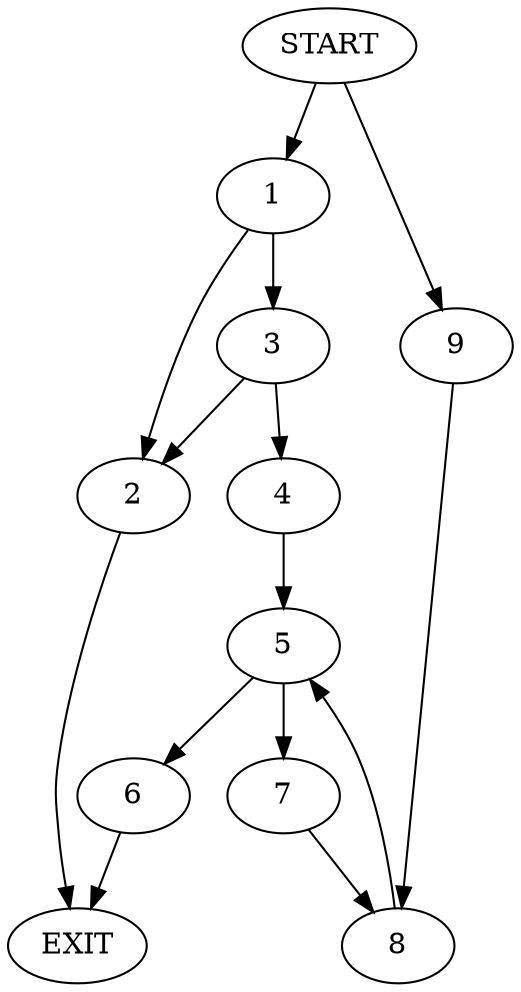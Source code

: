 digraph {
0 [label="START"]
10 [label="EXIT"]
0 -> 1
1 -> 2
1 -> 3
3 -> 2
3 -> 4
2 -> 10
4 -> 5
5 -> 6
5 -> 7
6 -> 10
7 -> 8
8 -> 5
0 -> 9
9 -> 8
}
